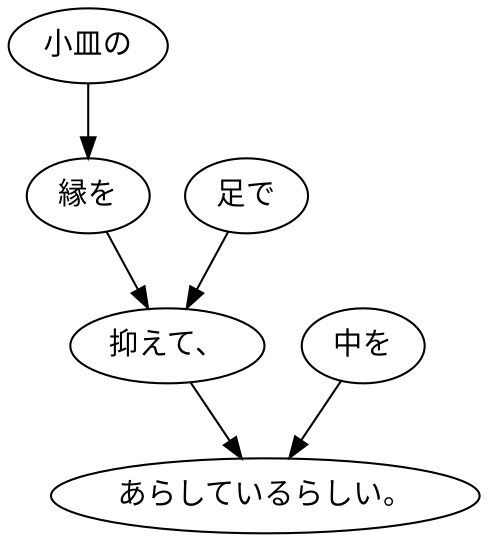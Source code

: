 digraph graph3296 {
	node0 [label="小皿の"];
	node1 [label="縁を"];
	node2 [label="足で"];
	node3 [label="抑えて、"];
	node4 [label="中を"];
	node5 [label="あらしているらしい。"];
	node0 -> node1;
	node1 -> node3;
	node2 -> node3;
	node3 -> node5;
	node4 -> node5;
}
